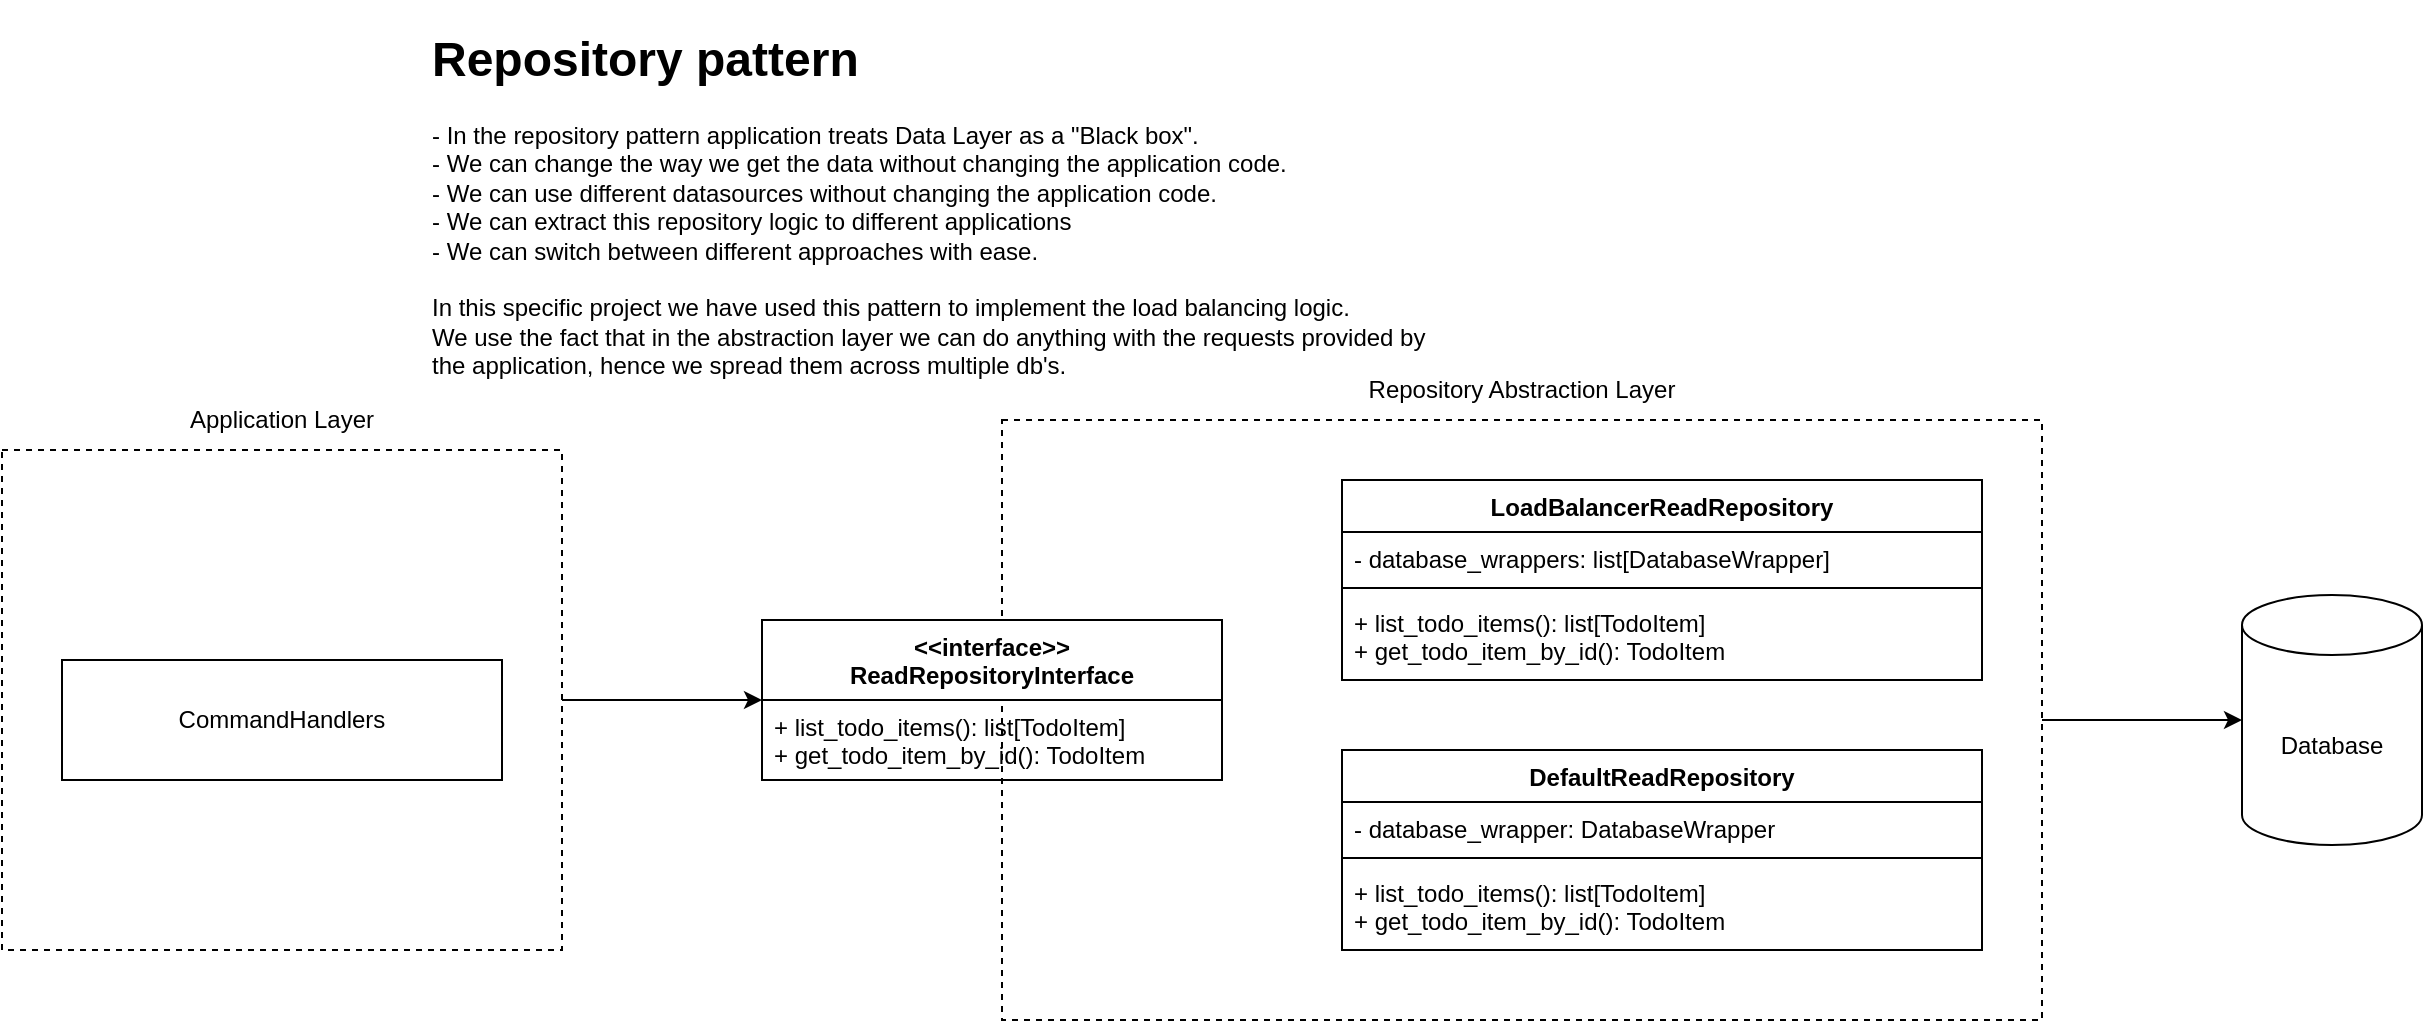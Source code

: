 <mxfile version="22.1.18" type="github">
  <diagram name="Page-1" id="w4XBVZPcjY5224zy4fzG">
    <mxGraphModel dx="1853" dy="1794" grid="1" gridSize="10" guides="1" tooltips="1" connect="1" arrows="1" fold="1" page="1" pageScale="1" pageWidth="827" pageHeight="1169" math="0" shadow="0">
      <root>
        <mxCell id="0" />
        <mxCell id="1" parent="0" />
        <mxCell id="7m4NU0onwaLhdayTmw-R-25" style="edgeStyle=orthogonalEdgeStyle;rounded=0;orthogonalLoop=1;jettySize=auto;html=1;" edge="1" parent="1" source="7m4NU0onwaLhdayTmw-R-2" target="7m4NU0onwaLhdayTmw-R-6">
          <mxGeometry relative="1" as="geometry">
            <mxPoint x="-140" y="360" as="targetPoint" />
          </mxGeometry>
        </mxCell>
        <mxCell id="7m4NU0onwaLhdayTmw-R-2" value="" style="rounded=0;whiteSpace=wrap;html=1;fillColor=none;dashed=1;" vertex="1" parent="1">
          <mxGeometry x="-460" y="195" width="280" height="250" as="geometry" />
        </mxCell>
        <mxCell id="7m4NU0onwaLhdayTmw-R-3" value="" style="rounded=0;whiteSpace=wrap;html=1;fillColor=none;dashed=1;" vertex="1" parent="1">
          <mxGeometry x="40" y="180" width="520" height="300" as="geometry" />
        </mxCell>
        <mxCell id="7m4NU0onwaLhdayTmw-R-6" value="&amp;lt;&amp;lt;interface&amp;gt;&amp;gt;&lt;br&gt;ReadRepositoryInterface" style="swimlane;fontStyle=1;align=center;verticalAlign=top;childLayout=stackLayout;horizontal=1;startSize=40;horizontalStack=0;resizeParent=1;resizeParentMax=0;resizeLast=0;collapsible=1;marginBottom=0;whiteSpace=wrap;html=1;" vertex="1" parent="1">
          <mxGeometry x="-80" y="280" width="230" height="80" as="geometry" />
        </mxCell>
        <mxCell id="7m4NU0onwaLhdayTmw-R-7" value="+ list_todo_items(): list[TodoItem]&lt;br&gt;+ get_todo_item_by_id(): TodoItem" style="text;strokeColor=none;fillColor=none;align=left;verticalAlign=top;spacingLeft=4;spacingRight=4;overflow=hidden;rotatable=0;points=[[0,0.5],[1,0.5]];portConstraint=eastwest;whiteSpace=wrap;html=1;" vertex="1" parent="7m4NU0onwaLhdayTmw-R-6">
          <mxGeometry y="40" width="230" height="40" as="geometry" />
        </mxCell>
        <mxCell id="7m4NU0onwaLhdayTmw-R-11" value="Database" style="shape=cylinder3;whiteSpace=wrap;html=1;boundedLbl=1;backgroundOutline=1;size=15;" vertex="1" parent="1">
          <mxGeometry x="660" y="267.5" width="90" height="125" as="geometry" />
        </mxCell>
        <mxCell id="7m4NU0onwaLhdayTmw-R-12" value="LoadBalancerReadRepository" style="swimlane;fontStyle=1;align=center;verticalAlign=top;childLayout=stackLayout;horizontal=1;startSize=26;horizontalStack=0;resizeParent=1;resizeParentMax=0;resizeLast=0;collapsible=1;marginBottom=0;whiteSpace=wrap;html=1;" vertex="1" parent="1">
          <mxGeometry x="210" y="210" width="320" height="100" as="geometry" />
        </mxCell>
        <mxCell id="7m4NU0onwaLhdayTmw-R-13" value="- database_wrappers: list[DatabaseWrapper]" style="text;strokeColor=none;fillColor=none;align=left;verticalAlign=top;spacingLeft=4;spacingRight=4;overflow=hidden;rotatable=0;points=[[0,0.5],[1,0.5]];portConstraint=eastwest;whiteSpace=wrap;html=1;" vertex="1" parent="7m4NU0onwaLhdayTmw-R-12">
          <mxGeometry y="26" width="320" height="24" as="geometry" />
        </mxCell>
        <mxCell id="7m4NU0onwaLhdayTmw-R-14" value="" style="line;strokeWidth=1;fillColor=none;align=left;verticalAlign=middle;spacingTop=-1;spacingLeft=3;spacingRight=3;rotatable=0;labelPosition=right;points=[];portConstraint=eastwest;strokeColor=inherit;" vertex="1" parent="7m4NU0onwaLhdayTmw-R-12">
          <mxGeometry y="50" width="320" height="8" as="geometry" />
        </mxCell>
        <mxCell id="7m4NU0onwaLhdayTmw-R-15" value="+ list_todo_items(): list[TodoItem]&lt;br style=&quot;border-color: var(--border-color);&quot;&gt;+ get_todo_item_by_id(): TodoItem" style="text;strokeColor=none;fillColor=none;align=left;verticalAlign=top;spacingLeft=4;spacingRight=4;overflow=hidden;rotatable=0;points=[[0,0.5],[1,0.5]];portConstraint=eastwest;whiteSpace=wrap;html=1;" vertex="1" parent="7m4NU0onwaLhdayTmw-R-12">
          <mxGeometry y="58" width="320" height="42" as="geometry" />
        </mxCell>
        <mxCell id="7m4NU0onwaLhdayTmw-R-20" value="DefaultReadRepository" style="swimlane;fontStyle=1;align=center;verticalAlign=top;childLayout=stackLayout;horizontal=1;startSize=26;horizontalStack=0;resizeParent=1;resizeParentMax=0;resizeLast=0;collapsible=1;marginBottom=0;whiteSpace=wrap;html=1;" vertex="1" parent="1">
          <mxGeometry x="210" y="345" width="320" height="100" as="geometry" />
        </mxCell>
        <mxCell id="7m4NU0onwaLhdayTmw-R-21" value="- database_wrapper: DatabaseWrapper" style="text;strokeColor=none;fillColor=none;align=left;verticalAlign=top;spacingLeft=4;spacingRight=4;overflow=hidden;rotatable=0;points=[[0,0.5],[1,0.5]];portConstraint=eastwest;whiteSpace=wrap;html=1;" vertex="1" parent="7m4NU0onwaLhdayTmw-R-20">
          <mxGeometry y="26" width="320" height="24" as="geometry" />
        </mxCell>
        <mxCell id="7m4NU0onwaLhdayTmw-R-22" value="" style="line;strokeWidth=1;fillColor=none;align=left;verticalAlign=middle;spacingTop=-1;spacingLeft=3;spacingRight=3;rotatable=0;labelPosition=right;points=[];portConstraint=eastwest;strokeColor=inherit;" vertex="1" parent="7m4NU0onwaLhdayTmw-R-20">
          <mxGeometry y="50" width="320" height="8" as="geometry" />
        </mxCell>
        <mxCell id="7m4NU0onwaLhdayTmw-R-23" value="+ list_todo_items(): list[TodoItem]&lt;br style=&quot;border-color: var(--border-color);&quot;&gt;+ get_todo_item_by_id(): TodoItem" style="text;strokeColor=none;fillColor=none;align=left;verticalAlign=top;spacingLeft=4;spacingRight=4;overflow=hidden;rotatable=0;points=[[0,0.5],[1,0.5]];portConstraint=eastwest;whiteSpace=wrap;html=1;" vertex="1" parent="7m4NU0onwaLhdayTmw-R-20">
          <mxGeometry y="58" width="320" height="42" as="geometry" />
        </mxCell>
        <mxCell id="7m4NU0onwaLhdayTmw-R-24" style="edgeStyle=orthogonalEdgeStyle;rounded=0;orthogonalLoop=1;jettySize=auto;html=1;entryX=0;entryY=0.5;entryDx=0;entryDy=0;entryPerimeter=0;" edge="1" parent="1" source="7m4NU0onwaLhdayTmw-R-3" target="7m4NU0onwaLhdayTmw-R-11">
          <mxGeometry relative="1" as="geometry" />
        </mxCell>
        <mxCell id="7m4NU0onwaLhdayTmw-R-28" value="CommandHandlers" style="rounded=0;whiteSpace=wrap;html=1;" vertex="1" parent="1">
          <mxGeometry x="-430" y="300" width="220" height="60" as="geometry" />
        </mxCell>
        <mxCell id="7m4NU0onwaLhdayTmw-R-29" value="Application Layer" style="text;html=1;strokeColor=none;fillColor=none;align=center;verticalAlign=middle;whiteSpace=wrap;rounded=0;" vertex="1" parent="1">
          <mxGeometry x="-460" y="165" width="280" height="30" as="geometry" />
        </mxCell>
        <mxCell id="7m4NU0onwaLhdayTmw-R-30" value="Repository Abstraction Layer" style="text;html=1;strokeColor=none;fillColor=none;align=center;verticalAlign=middle;whiteSpace=wrap;rounded=0;" vertex="1" parent="1">
          <mxGeometry x="40" y="150" width="520" height="30" as="geometry" />
        </mxCell>
        <mxCell id="7m4NU0onwaLhdayTmw-R-31" value="&lt;h1&gt;Repository pattern&lt;/h1&gt;&lt;div&gt;- In the repository pattern application treats Data Layer as a &quot;Black box&quot;.&lt;/div&gt;&lt;div&gt;- We can change the way we get the data without changing the application code.&lt;/div&gt;&lt;div&gt;- We can use different datasources without changing the application code.&lt;/div&gt;&lt;div&gt;- We can extract this repository logic to different applications&lt;/div&gt;&lt;div&gt;- We can switch between different approaches with ease.&lt;/div&gt;&lt;div&gt;&lt;br&gt;&lt;/div&gt;&lt;div&gt;In this specific project we have used this pattern to implement the load balancing logic.&amp;nbsp;&lt;/div&gt;&lt;div&gt;We use the fact that in the abstraction layer we can do anything with the requests provided by the application, hence we spread them across multiple db&#39;s.&amp;nbsp;&lt;/div&gt;" style="text;html=1;strokeColor=none;fillColor=none;spacing=5;spacingTop=-20;whiteSpace=wrap;overflow=hidden;rounded=0;" vertex="1" parent="1">
          <mxGeometry x="-250" y="-20" width="520" height="190" as="geometry" />
        </mxCell>
      </root>
    </mxGraphModel>
  </diagram>
</mxfile>
